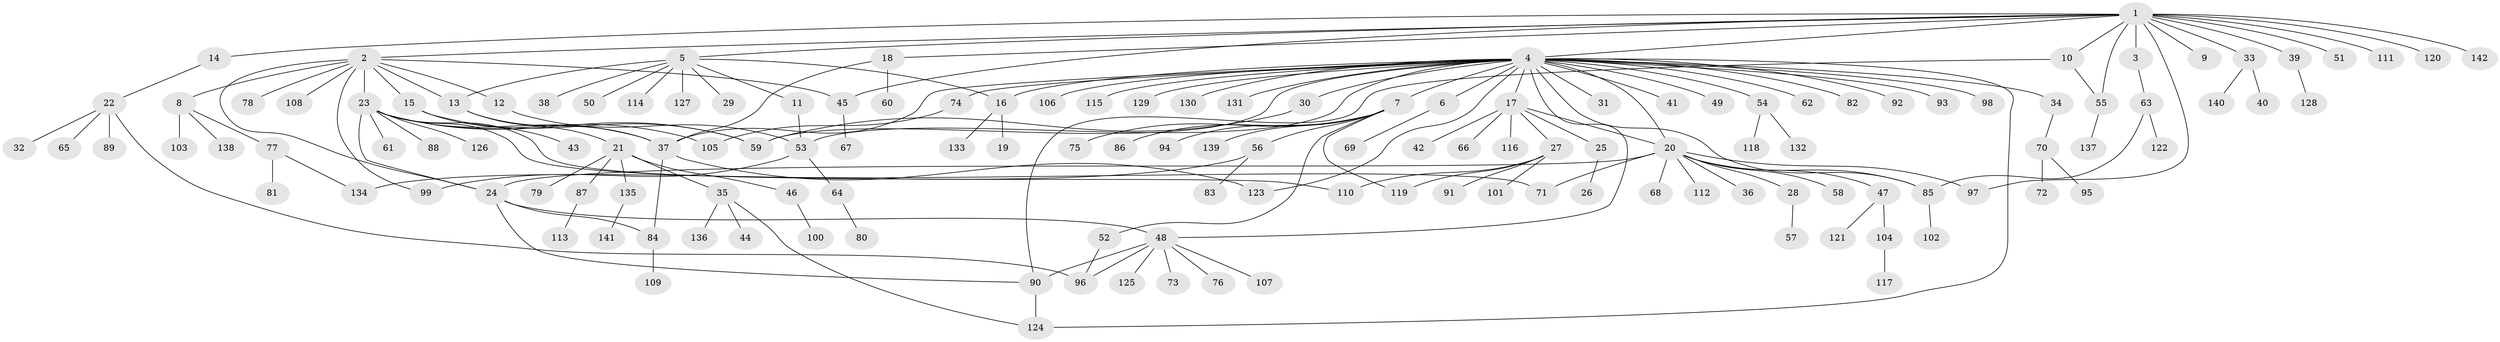 // Generated by graph-tools (version 1.1) at 2025/26/03/09/25 03:26:06]
// undirected, 142 vertices, 174 edges
graph export_dot {
graph [start="1"]
  node [color=gray90,style=filled];
  1;
  2;
  3;
  4;
  5;
  6;
  7;
  8;
  9;
  10;
  11;
  12;
  13;
  14;
  15;
  16;
  17;
  18;
  19;
  20;
  21;
  22;
  23;
  24;
  25;
  26;
  27;
  28;
  29;
  30;
  31;
  32;
  33;
  34;
  35;
  36;
  37;
  38;
  39;
  40;
  41;
  42;
  43;
  44;
  45;
  46;
  47;
  48;
  49;
  50;
  51;
  52;
  53;
  54;
  55;
  56;
  57;
  58;
  59;
  60;
  61;
  62;
  63;
  64;
  65;
  66;
  67;
  68;
  69;
  70;
  71;
  72;
  73;
  74;
  75;
  76;
  77;
  78;
  79;
  80;
  81;
  82;
  83;
  84;
  85;
  86;
  87;
  88;
  89;
  90;
  91;
  92;
  93;
  94;
  95;
  96;
  97;
  98;
  99;
  100;
  101;
  102;
  103;
  104;
  105;
  106;
  107;
  108;
  109;
  110;
  111;
  112;
  113;
  114;
  115;
  116;
  117;
  118;
  119;
  120;
  121;
  122;
  123;
  124;
  125;
  126;
  127;
  128;
  129;
  130;
  131;
  132;
  133;
  134;
  135;
  136;
  137;
  138;
  139;
  140;
  141;
  142;
  1 -- 2;
  1 -- 3;
  1 -- 4;
  1 -- 5;
  1 -- 9;
  1 -- 10;
  1 -- 14;
  1 -- 18;
  1 -- 33;
  1 -- 39;
  1 -- 45;
  1 -- 51;
  1 -- 55;
  1 -- 97;
  1 -- 111;
  1 -- 120;
  1 -- 142;
  2 -- 8;
  2 -- 12;
  2 -- 13;
  2 -- 15;
  2 -- 23;
  2 -- 24;
  2 -- 45;
  2 -- 78;
  2 -- 99;
  2 -- 108;
  3 -- 63;
  4 -- 6;
  4 -- 7;
  4 -- 16;
  4 -- 17;
  4 -- 20;
  4 -- 30;
  4 -- 31;
  4 -- 34;
  4 -- 37;
  4 -- 41;
  4 -- 48;
  4 -- 49;
  4 -- 53;
  4 -- 54;
  4 -- 59;
  4 -- 62;
  4 -- 74;
  4 -- 82;
  4 -- 85;
  4 -- 92;
  4 -- 93;
  4 -- 98;
  4 -- 106;
  4 -- 115;
  4 -- 123;
  4 -- 124;
  4 -- 129;
  4 -- 130;
  4 -- 131;
  5 -- 11;
  5 -- 13;
  5 -- 16;
  5 -- 29;
  5 -- 38;
  5 -- 50;
  5 -- 114;
  5 -- 127;
  6 -- 69;
  7 -- 52;
  7 -- 56;
  7 -- 75;
  7 -- 86;
  7 -- 94;
  7 -- 119;
  7 -- 139;
  8 -- 77;
  8 -- 103;
  8 -- 138;
  10 -- 55;
  10 -- 90;
  11 -- 53;
  12 -- 53;
  13 -- 21;
  13 -- 37;
  14 -- 22;
  15 -- 43;
  15 -- 59;
  16 -- 19;
  16 -- 133;
  17 -- 20;
  17 -- 25;
  17 -- 27;
  17 -- 42;
  17 -- 66;
  17 -- 116;
  18 -- 37;
  18 -- 60;
  20 -- 24;
  20 -- 28;
  20 -- 36;
  20 -- 47;
  20 -- 58;
  20 -- 68;
  20 -- 71;
  20 -- 85;
  20 -- 97;
  20 -- 112;
  21 -- 35;
  21 -- 46;
  21 -- 79;
  21 -- 87;
  21 -- 135;
  22 -- 32;
  22 -- 65;
  22 -- 89;
  22 -- 96;
  23 -- 24;
  23 -- 37;
  23 -- 59;
  23 -- 61;
  23 -- 71;
  23 -- 88;
  23 -- 105;
  23 -- 110;
  23 -- 126;
  24 -- 48;
  24 -- 84;
  24 -- 90;
  25 -- 26;
  27 -- 91;
  27 -- 101;
  27 -- 110;
  27 -- 119;
  28 -- 57;
  30 -- 59;
  33 -- 40;
  33 -- 140;
  34 -- 70;
  35 -- 44;
  35 -- 124;
  35 -- 136;
  37 -- 84;
  37 -- 123;
  39 -- 128;
  45 -- 67;
  46 -- 100;
  47 -- 104;
  47 -- 121;
  48 -- 73;
  48 -- 76;
  48 -- 90;
  48 -- 96;
  48 -- 107;
  48 -- 125;
  52 -- 96;
  53 -- 64;
  53 -- 99;
  54 -- 118;
  54 -- 132;
  55 -- 137;
  56 -- 83;
  56 -- 134;
  63 -- 85;
  63 -- 122;
  64 -- 80;
  70 -- 72;
  70 -- 95;
  74 -- 105;
  77 -- 81;
  77 -- 134;
  84 -- 109;
  85 -- 102;
  87 -- 113;
  90 -- 124;
  104 -- 117;
  135 -- 141;
}
